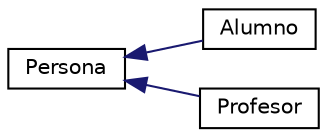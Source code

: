 digraph "Representación gráfica de la clase"
{
  edge [fontname="Helvetica",fontsize="10",labelfontname="Helvetica",labelfontsize="10"];
  node [fontname="Helvetica",fontsize="10",shape=record];
  rankdir="LR";
  Node0 [label="Persona",height=0.2,width=0.4,color="black", fillcolor="white", style="filled",URL="$classPersona.html"];
  Node0 -> Node1 [dir="back",color="midnightblue",fontsize="10",style="solid",fontname="Helvetica"];
  Node1 [label="Alumno",height=0.2,width=0.4,color="black", fillcolor="white", style="filled",URL="$classAlumno.html"];
  Node0 -> Node2 [dir="back",color="midnightblue",fontsize="10",style="solid",fontname="Helvetica"];
  Node2 [label="Profesor",height=0.2,width=0.4,color="black", fillcolor="white", style="filled",URL="$classProfesor.html"];
}
